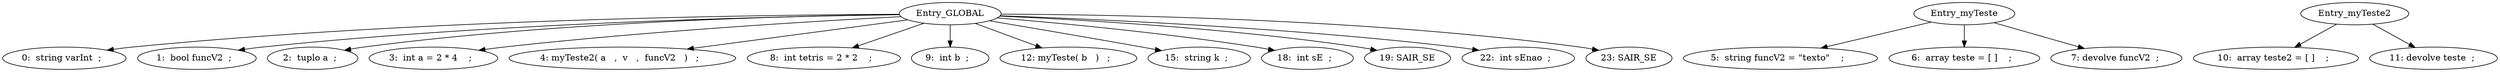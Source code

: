 digraph SDG{
Entry_GLOBAL -> "0:  string varInt  ;  "
Entry_GLOBAL -> "1:  bool funcV2  ;  "
Entry_GLOBAL -> "2:  tuplo a  ;  "
Entry_GLOBAL -> "3:  int a = 2 * 4    ;  "
Entry_GLOBAL -> "4: myTeste2( a   ,  v   ,  funcV2   )   ;  "
Entry_myTeste -> "5:  string funcV2 = \"texto\"    ;  "
Entry_myTeste -> "6:  array teste = [ ]    ;  "
Entry_myTeste -> "7: devolve funcV2  ; "
Entry_GLOBAL -> "8:  int tetris = 2 * 2    ;  "
Entry_GLOBAL -> "9:  int b  ;  "
Entry_myTeste2 -> "10:  array teste2 = [ ]    ;  "
Entry_myTeste2 -> "11: devolve teste  ; "
Entry_GLOBAL -> "12: myTeste( b   )   ;  "
Entry_GLOBAL -> "15:  string k  ;  "
Entry_GLOBAL -> "18:  int sE  ;  "
Entry_GLOBAL -> "19: SAIR_SE"
Entry_GLOBAL -> "22:  int sEnao  ;  "
Entry_GLOBAL -> "23: SAIR_SE"
}
